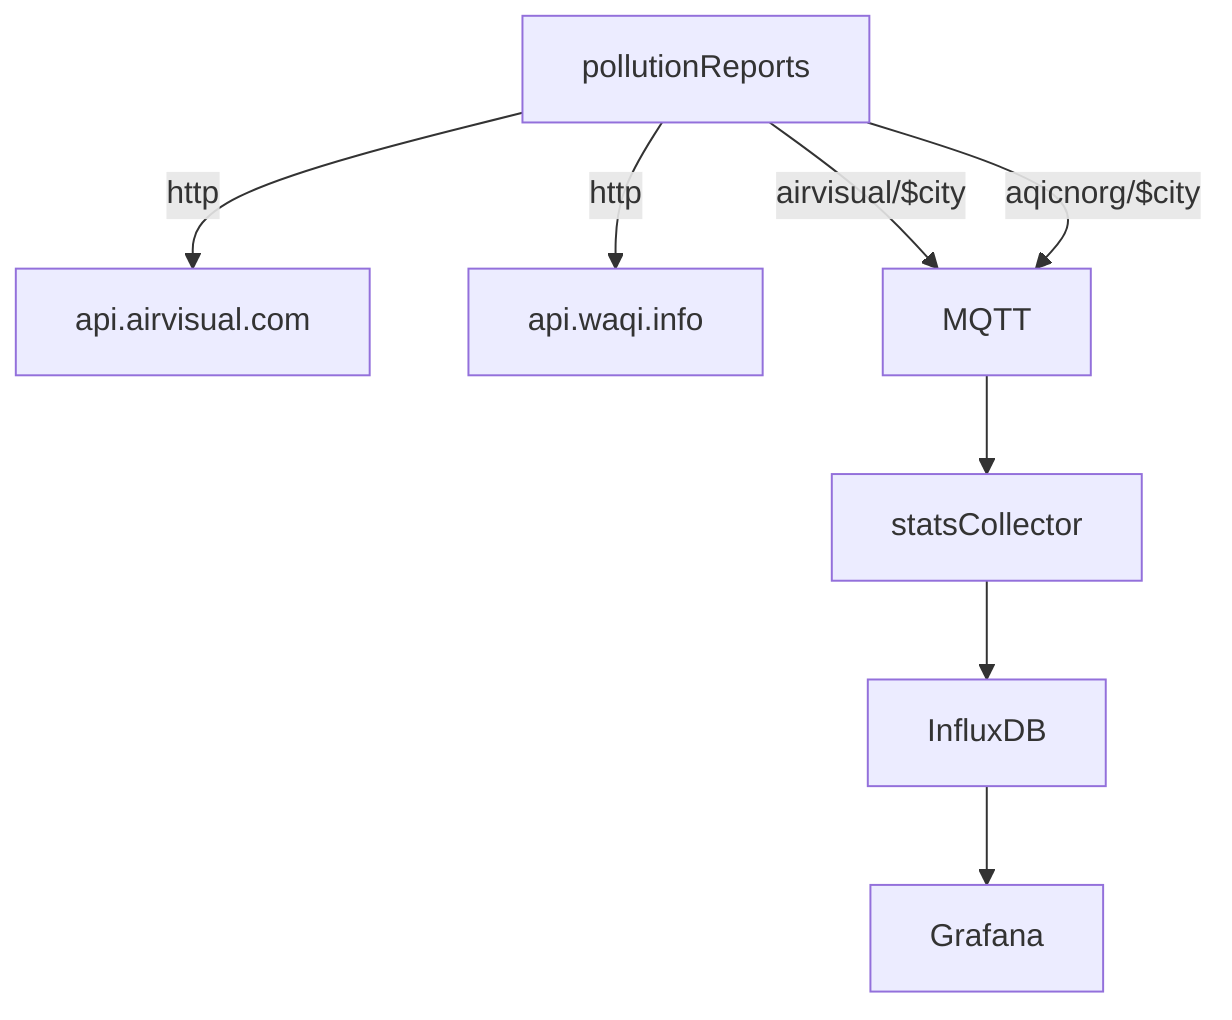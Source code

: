 graph TD
    pollutionReports --> |http| api.airvisual.com
    pollutionReports --> |http| api.waqi.info
    pollutionReports --> |airvisual/$city| MQTT
    pollutionReports --> |aqicnorg/$city| MQTT
    MQTT --> statsCollector
    statsCollector --> InfluxDB
    InfluxDB --> Grafana
